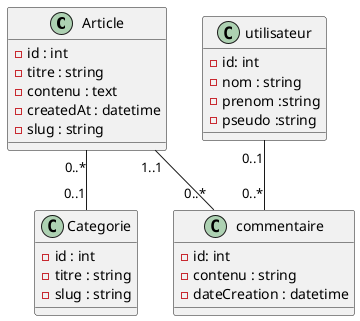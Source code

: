 @startuml
'https://plantuml.com/class-diagram

class Article{
-id : int
-titre : string
-contenu : text
-createdAt : datetime
-slug : string
}

class Categorie{
-id : int
-titre : string
-slug : string
}
class utilisateur{
-id: int
-nom : string
-prenom :string
-pseudo :string
}
class commentaire{
-id: int
-contenu : string
-dateCreation : datetime
}


Article"0..*" -- "0..1"Categorie
Article"1..1"--"0..*"commentaire
utilisateur"0..1"--"0..*"commentaire


@enduml